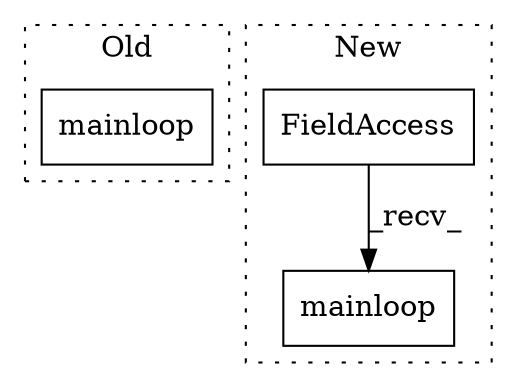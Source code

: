 digraph G {
subgraph cluster0 {
1 [label="mainloop" a="32" s="31731" l="10" shape="box"];
label = "Old";
style="dotted";
}
subgraph cluster1 {
2 [label="mainloop" a="32" s="31836" l="10" shape="box"];
3 [label="FieldAccess" a="22" s="31817" l="18" shape="box"];
label = "New";
style="dotted";
}
3 -> 2 [label="_recv_"];
}